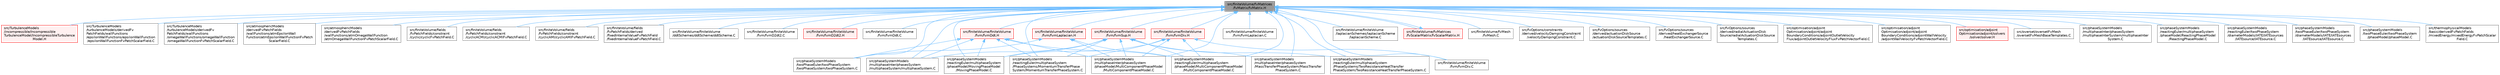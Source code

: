 digraph "src/finiteVolume/fvMatrices/fvMatrix/fvMatrix.H"
{
 // LATEX_PDF_SIZE
  bgcolor="transparent";
  edge [fontname=Helvetica,fontsize=10,labelfontname=Helvetica,labelfontsize=10];
  node [fontname=Helvetica,fontsize=10,shape=box,height=0.2,width=0.4];
  Node1 [id="Node000001",label="src/finiteVolume/fvMatrices\l/fvMatrix/fvMatrix.H",height=0.2,width=0.4,color="gray40", fillcolor="grey60", style="filled", fontcolor="black",tooltip=" "];
  Node1 -> Node2 [id="edge1_Node000001_Node000002",dir="back",color="steelblue1",style="solid",tooltip=" "];
  Node2 [id="Node000002",label="src/TurbulenceModels\l/incompressible/Incompressible\lTurbulenceModel/IncompressibleTurbulence\lModel.H",height=0.2,width=0.4,color="red", fillcolor="#FFF0F0", style="filled",URL="$IncompressibleTurbulenceModel_8H.html",tooltip=" "];
  Node1 -> Node202 [id="edge2_Node000001_Node000202",dir="back",color="steelblue1",style="solid",tooltip=" "];
  Node202 [id="Node000202",label="src/TurbulenceModels\l/turbulenceModels/derivedFv\lPatchFields/wallFunctions\l/epsilonWallFunctions/epsilonWallFunction\l/epsilonWallFunctionFvPatchScalarField.C",height=0.2,width=0.4,color="grey40", fillcolor="white", style="filled",URL="$epsilonWallFunctionFvPatchScalarField_8C.html",tooltip=" "];
  Node1 -> Node203 [id="edge3_Node000001_Node000203",dir="back",color="steelblue1",style="solid",tooltip=" "];
  Node203 [id="Node000203",label="src/TurbulenceModels\l/turbulenceModels/derivedFv\lPatchFields/wallFunctions\l/omegaWallFunctions/omegaWallFunction\l/omegaWallFunctionFvPatchScalarField.C",height=0.2,width=0.4,color="grey40", fillcolor="white", style="filled",URL="$omegaWallFunctionFvPatchScalarField_8C.html",tooltip=" "];
  Node1 -> Node204 [id="edge4_Node000001_Node000204",dir="back",color="steelblue1",style="solid",tooltip=" "];
  Node204 [id="Node000204",label="src/atmosphericModels\l/derivedFvPatchFields\l/wallFunctions/atmEpsilonWall\lFunction/atmEpsilonWallFunctionFvPatch\lScalarField.C",height=0.2,width=0.4,color="grey40", fillcolor="white", style="filled",URL="$atmEpsilonWallFunctionFvPatchScalarField_8C.html",tooltip=" "];
  Node1 -> Node205 [id="edge5_Node000001_Node000205",dir="back",color="steelblue1",style="solid",tooltip=" "];
  Node205 [id="Node000205",label="src/atmosphericModels\l/derivedFvPatchFields\l/wallFunctions/atmOmegaWallFunction\l/atmOmegaWallFunctionFvPatchScalarField.C",height=0.2,width=0.4,color="grey40", fillcolor="white", style="filled",URL="$atmOmegaWallFunctionFvPatchScalarField_8C.html",tooltip=" "];
  Node1 -> Node206 [id="edge6_Node000001_Node000206",dir="back",color="steelblue1",style="solid",tooltip=" "];
  Node206 [id="Node000206",label="src/finiteVolume/fields\l/fvPatchFields/constraint\l/cyclic/cyclicFvPatchField.C",height=0.2,width=0.4,color="grey40", fillcolor="white", style="filled",URL="$cyclicFvPatchField_8C.html",tooltip=" "];
  Node1 -> Node207 [id="edge7_Node000001_Node000207",dir="back",color="steelblue1",style="solid",tooltip=" "];
  Node207 [id="Node000207",label="src/finiteVolume/fields\l/fvPatchFields/constraint\l/cyclicACMI/cyclicACMIFvPatchField.C",height=0.2,width=0.4,color="grey40", fillcolor="white", style="filled",URL="$cyclicACMIFvPatchField_8C.html",tooltip=" "];
  Node1 -> Node208 [id="edge8_Node000001_Node000208",dir="back",color="steelblue1",style="solid",tooltip=" "];
  Node208 [id="Node000208",label="src/finiteVolume/fields\l/fvPatchFields/constraint\l/cyclicAMI/cyclicAMIFvPatchField.C",height=0.2,width=0.4,color="grey40", fillcolor="white", style="filled",URL="$cyclicAMIFvPatchField_8C.html",tooltip=" "];
  Node1 -> Node209 [id="edge9_Node000001_Node000209",dir="back",color="steelblue1",style="solid",tooltip=" "];
  Node209 [id="Node000209",label="src/finiteVolume/fields\l/fvPatchFields/derived\l/fixedInternalValueFvPatchField\l/fixedInternalValueFvPatchField.C",height=0.2,width=0.4,color="grey40", fillcolor="white", style="filled",URL="$fixedInternalValueFvPatchField_8C.html",tooltip=" "];
  Node1 -> Node210 [id="edge10_Node000001_Node000210",dir="back",color="steelblue1",style="solid",tooltip=" "];
  Node210 [id="Node000210",label="src/finiteVolume/finiteVolume\l/ddtSchemes/ddtScheme/ddtScheme.C",height=0.2,width=0.4,color="grey40", fillcolor="white", style="filled",URL="$ddtScheme_8C.html",tooltip=" "];
  Node1 -> Node211 [id="edge11_Node000001_Node000211",dir="back",color="steelblue1",style="solid",tooltip=" "];
  Node211 [id="Node000211",label="src/finiteVolume/finiteVolume\l/fvm/fvmD2dt2.C",height=0.2,width=0.4,color="grey40", fillcolor="white", style="filled",URL="$fvmD2dt2_8C.html",tooltip=" "];
  Node1 -> Node212 [id="edge12_Node000001_Node000212",dir="back",color="steelblue1",style="solid",tooltip=" "];
  Node212 [id="Node000212",label="src/finiteVolume/finiteVolume\l/fvm/fvmD2dt2.H",height=0.2,width=0.4,color="red", fillcolor="#FFF0F0", style="filled",URL="$fvmD2dt2_8H.html",tooltip="Calculate the matrix for the second-order temporal derivative."];
  Node1 -> Node264 [id="edge13_Node000001_Node000264",dir="back",color="steelblue1",style="solid",tooltip=" "];
  Node264 [id="Node000264",label="src/finiteVolume/finiteVolume\l/fvm/fvmDdt.C",height=0.2,width=0.4,color="grey40", fillcolor="white", style="filled",URL="$fvmDdt_8C.html",tooltip=" "];
  Node1 -> Node265 [id="edge14_Node000001_Node000265",dir="back",color="steelblue1",style="solid",tooltip=" "];
  Node265 [id="Node000265",label="src/finiteVolume/finiteVolume\l/fvm/fvmDdt.H",height=0.2,width=0.4,color="red", fillcolor="#FFF0F0", style="filled",URL="$fvmDdt_8H.html",tooltip="Calculate the matrix for the first temporal derivative."];
  Node265 -> Node268 [id="edge15_Node000265_Node000268",dir="back",color="steelblue1",style="solid",tooltip=" "];
  Node268 [id="Node000268",label="src/phaseSystemModels\l/multiphaseInter/phasesSystem\l/multiphaseSystem/multiphaseSystem.C",height=0.2,width=0.4,color="grey40", fillcolor="white", style="filled",URL="$multiphaseInter_2phasesSystem_2multiphaseSystem_2multiphaseSystem_8C.html",tooltip=" "];
  Node265 -> Node270 [id="edge16_Node000265_Node000270",dir="back",color="steelblue1",style="solid",tooltip=" "];
  Node270 [id="Node000270",label="src/phaseSystemModels\l/multiphaseInter/phasesSystem\l/phaseModel/MultiComponentPhaseModel\l/MultiComponentPhaseModel.C",height=0.2,width=0.4,color="grey40", fillcolor="white", style="filled",URL="$multiphaseInter_2phasesSystem_2phaseModel_2MultiComponentPhaseModel_2MultiComponentPhaseModel_8C.html",tooltip=" "];
  Node265 -> Node271 [id="edge17_Node000265_Node000271",dir="back",color="steelblue1",style="solid",tooltip=" "];
  Node271 [id="Node000271",label="src/phaseSystemModels\l/reactingEuler/multiphaseSystem\l/PhaseSystems/MomentumTransferPhase\lSystem/MomentumTransferPhaseSystem.C",height=0.2,width=0.4,color="grey40", fillcolor="white", style="filled",URL="$MomentumTransferPhaseSystem_8C.html",tooltip=" "];
  Node265 -> Node273 [id="edge18_Node000265_Node000273",dir="back",color="steelblue1",style="solid",tooltip=" "];
  Node273 [id="Node000273",label="src/phaseSystemModels\l/reactingEuler/multiphaseSystem\l/phaseModel/MovingPhaseModel\l/MovingPhaseModel.C",height=0.2,width=0.4,color="grey40", fillcolor="white", style="filled",URL="$reactingEuler_2multiphaseSystem_2phaseModel_2MovingPhaseModel_2MovingPhaseModel_8C.html",tooltip=" "];
  Node265 -> Node274 [id="edge19_Node000265_Node000274",dir="back",color="steelblue1",style="solid",tooltip=" "];
  Node274 [id="Node000274",label="src/phaseSystemModels\l/reactingEuler/multiphaseSystem\l/phaseModel/MultiComponentPhaseModel\l/MultiComponentPhaseModel.C",height=0.2,width=0.4,color="grey40", fillcolor="white", style="filled",URL="$reactingEuler_2multiphaseSystem_2phaseModel_2MultiComponentPhaseModel_2MultiComponentPhaseModel_8C.html",tooltip=" "];
  Node265 -> Node280 [id="edge20_Node000265_Node000280",dir="back",color="steelblue1",style="solid",tooltip=" "];
  Node280 [id="Node000280",label="src/phaseSystemModels\l/twoPhaseEuler/twoPhaseSystem\l/twoPhaseSystem/twoPhaseSystem.C",height=0.2,width=0.4,color="grey40", fillcolor="white", style="filled",URL="$twoPhaseEuler_2twoPhaseSystem_2twoPhaseSystem_2twoPhaseSystem_8C.html",tooltip=" "];
  Node1 -> Node284 [id="edge21_Node000001_Node000284",dir="back",color="steelblue1",style="solid",tooltip=" "];
  Node284 [id="Node000284",label="src/finiteVolume/finiteVolume\l/fvm/fvmDiv.C",height=0.2,width=0.4,color="grey40", fillcolor="white", style="filled",URL="$fvmDiv_8C.html",tooltip=" "];
  Node1 -> Node285 [id="edge22_Node000001_Node000285",dir="back",color="steelblue1",style="solid",tooltip=" "];
  Node285 [id="Node000285",label="src/finiteVolume/finiteVolume\l/fvm/fvmDiv.H",height=0.2,width=0.4,color="red", fillcolor="#FFF0F0", style="filled",URL="$fvmDiv_8H.html",tooltip="Calculate the matrix for the divergence of the given field and flux."];
  Node285 -> Node284 [id="edge23_Node000285_Node000284",dir="back",color="steelblue1",style="solid",tooltip=" "];
  Node285 -> Node270 [id="edge24_Node000285_Node000270",dir="back",color="steelblue1",style="solid",tooltip=" "];
  Node285 -> Node271 [id="edge25_Node000285_Node000271",dir="back",color="steelblue1",style="solid",tooltip=" "];
  Node285 -> Node273 [id="edge26_Node000285_Node000273",dir="back",color="steelblue1",style="solid",tooltip=" "];
  Node285 -> Node274 [id="edge27_Node000285_Node000274",dir="back",color="steelblue1",style="solid",tooltip=" "];
  Node1 -> Node288 [id="edge28_Node000001_Node000288",dir="back",color="steelblue1",style="solid",tooltip=" "];
  Node288 [id="Node000288",label="src/finiteVolume/finiteVolume\l/fvm/fvmLaplacian.C",height=0.2,width=0.4,color="grey40", fillcolor="white", style="filled",URL="$fvmLaplacian_8C.html",tooltip=" "];
  Node1 -> Node289 [id="edge29_Node000001_Node000289",dir="back",color="steelblue1",style="solid",tooltip=" "];
  Node289 [id="Node000289",label="src/finiteVolume/finiteVolume\l/fvm/fvmLaplacian.H",height=0.2,width=0.4,color="red", fillcolor="#FFF0F0", style="filled",URL="$fvmLaplacian_8H.html",tooltip="Calculate the matrix for the laplacian of the field."];
  Node289 -> Node270 [id="edge30_Node000289_Node000270",dir="back",color="steelblue1",style="solid",tooltip=" "];
  Node289 -> Node274 [id="edge31_Node000289_Node000274",dir="back",color="steelblue1",style="solid",tooltip=" "];
  Node289 -> Node280 [id="edge32_Node000289_Node000280",dir="back",color="steelblue1",style="solid",tooltip=" "];
  Node1 -> Node305 [id="edge33_Node000001_Node000305",dir="back",color="steelblue1",style="solid",tooltip=" "];
  Node305 [id="Node000305",label="src/finiteVolume/finiteVolume\l/fvm/fvmSup.H",height=0.2,width=0.4,color="red", fillcolor="#FFF0F0", style="filled",URL="$fvmSup_8H.html",tooltip="Calculate the finiteVolume matrix for implicit and explicit sources."];
  Node305 -> Node355 [id="edge34_Node000305_Node000355",dir="back",color="steelblue1",style="solid",tooltip=" "];
  Node355 [id="Node000355",label="src/phaseSystemModels\l/multiphaseInter/phasesSystem\l/MassTransferPhaseSystem/MassTransfer\lPhaseSystem.C",height=0.2,width=0.4,color="grey40", fillcolor="white", style="filled",URL="$MassTransferPhaseSystem_8C.html",tooltip=" "];
  Node305 -> Node268 [id="edge35_Node000305_Node000268",dir="back",color="steelblue1",style="solid",tooltip=" "];
  Node305 -> Node270 [id="edge36_Node000305_Node000270",dir="back",color="steelblue1",style="solid",tooltip=" "];
  Node305 -> Node271 [id="edge37_Node000305_Node000271",dir="back",color="steelblue1",style="solid",tooltip=" "];
  Node305 -> Node359 [id="edge38_Node000305_Node000359",dir="back",color="steelblue1",style="solid",tooltip=" "];
  Node359 [id="Node000359",label="src/phaseSystemModels\l/reactingEuler/multiphaseSystem\l/PhaseSystems/TwoResistanceHeatTransfer\lPhaseSystem/TwoResistanceHeatTransferPhaseSystem.C",height=0.2,width=0.4,color="grey40", fillcolor="white", style="filled",URL="$TwoResistanceHeatTransferPhaseSystem_8C.html",tooltip=" "];
  Node305 -> Node273 [id="edge39_Node000305_Node000273",dir="back",color="steelblue1",style="solid",tooltip=" "];
  Node305 -> Node274 [id="edge40_Node000305_Node000274",dir="back",color="steelblue1",style="solid",tooltip=" "];
  Node1 -> Node368 [id="edge41_Node000001_Node000368",dir="back",color="steelblue1",style="solid",tooltip=" "];
  Node368 [id="Node000368",label="src/finiteVolume/finiteVolume\l/laplacianSchemes/laplacianScheme\l/laplacianScheme.C",height=0.2,width=0.4,color="grey40", fillcolor="white", style="filled",URL="$laplacianScheme_8C.html",tooltip=" "];
  Node1 -> Node369 [id="edge42_Node000001_Node000369",dir="back",color="steelblue1",style="solid",tooltip=" "];
  Node369 [id="Node000369",label="src/finiteVolume/fvMatrices\l/fvScalarMatrix/fvScalarMatrix.H",height=0.2,width=0.4,color="red", fillcolor="#FFF0F0", style="filled",URL="$fvScalarMatrix_8H.html",tooltip="A scalar instance of fvMatrix."];
  Node369 -> Node1 [id="edge43_Node000369_Node000001",dir="back",color="steelblue1",style="solid",tooltip=" "];
  Node1 -> Node460 [id="edge44_Node000001_Node000460",dir="back",color="steelblue1",style="solid",tooltip=" "];
  Node460 [id="Node000460",label="src/finiteVolume/fvMesh\l/fvMesh.C",height=0.2,width=0.4,color="grey40", fillcolor="white", style="filled",URL="$fvMesh_8C.html",tooltip=" "];
  Node1 -> Node461 [id="edge45_Node000001_Node000461",dir="back",color="steelblue1",style="solid",tooltip=" "];
  Node461 [id="Node000461",label="src/fvOptions/constraints\l/derived/velocityDampingConstraint\l/velocityDampingConstraint.C",height=0.2,width=0.4,color="grey40", fillcolor="white", style="filled",URL="$velocityDampingConstraint_8C.html",tooltip=" "];
  Node1 -> Node462 [id="edge46_Node000001_Node000462",dir="back",color="steelblue1",style="solid",tooltip=" "];
  Node462 [id="Node000462",label="src/fvOptions/sources\l/derived/actuationDiskSource\l/actuationDiskSourceTemplates.C",height=0.2,width=0.4,color="grey40", fillcolor="white", style="filled",URL="$actuationDiskSourceTemplates_8C.html",tooltip=" "];
  Node1 -> Node463 [id="edge47_Node000001_Node000463",dir="back",color="steelblue1",style="solid",tooltip=" "];
  Node463 [id="Node000463",label="src/fvOptions/sources\l/derived/heatExchangerSource\l/heatExchangerSource.C",height=0.2,width=0.4,color="grey40", fillcolor="white", style="filled",URL="$heatExchangerSource_8C.html",tooltip=" "];
  Node1 -> Node232 [id="edge48_Node000001_Node000232",dir="back",color="steelblue1",style="solid",tooltip=" "];
  Node232 [id="Node000232",label="src/fvOptions/sources\l/derived/radialActuationDisk\lSource/radialActuationDiskSource\lTemplates.C",height=0.2,width=0.4,color="grey40", fillcolor="white", style="filled",URL="$radialActuationDiskSourceTemplates_8C.html",tooltip=" "];
  Node1 -> Node77 [id="edge49_Node000001_Node000077",dir="back",color="steelblue1",style="solid",tooltip=" "];
  Node77 [id="Node000077",label="src/optimisation/adjoint\lOptimisation/adjoint/adjoint\lBoundaryConditions/adjointOutletVelocity\lFlux/adjointOutletVelocityFluxFvPatchVectorField.C",height=0.2,width=0.4,color="grey40", fillcolor="white", style="filled",URL="$adjointOutletVelocityFluxFvPatchVectorField_8C.html",tooltip=" "];
  Node1 -> Node81 [id="edge50_Node000001_Node000081",dir="back",color="steelblue1",style="solid",tooltip=" "];
  Node81 [id="Node000081",label="src/optimisation/adjoint\lOptimisation/adjoint/adjoint\lBoundaryConditions/adjointWallVelocity\l/adjointWallVelocityFvPatchVectorField.C",height=0.2,width=0.4,color="grey40", fillcolor="white", style="filled",URL="$adjointWallVelocityFvPatchVectorField_8C.html",tooltip=" "];
  Node1 -> Node464 [id="edge51_Node000001_Node000464",dir="back",color="steelblue1",style="solid",tooltip=" "];
  Node464 [id="Node000464",label="src/optimisation/adjoint\lOptimisation/adjoint/solvers\l/solver/solver.H",height=0.2,width=0.4,color="red", fillcolor="#FFF0F0", style="filled",URL="$solver_8H.html",tooltip=" "];
  Node1 -> Node492 [id="edge52_Node000001_Node000492",dir="back",color="steelblue1",style="solid",tooltip=" "];
  Node492 [id="Node000492",label="src/overset/oversetFvMesh\l/oversetFvMeshBaseTemplates.C",height=0.2,width=0.4,color="grey40", fillcolor="white", style="filled",URL="$oversetFvMeshBaseTemplates_8C.html",tooltip=" "];
  Node1 -> Node355 [id="edge53_Node000001_Node000355",dir="back",color="steelblue1",style="solid",tooltip=" "];
  Node1 -> Node493 [id="edge54_Node000001_Node000493",dir="back",color="steelblue1",style="solid",tooltip=" "];
  Node493 [id="Node000493",label="src/phaseSystemModels\l/multiphaseInter/phasesSystem\l/multiphaseInterSystem/multiphaseInter\lSystem.C",height=0.2,width=0.4,color="grey40", fillcolor="white", style="filled",URL="$multiphaseInterSystem_8C.html",tooltip=" "];
  Node1 -> Node268 [id="edge55_Node000001_Node000268",dir="back",color="steelblue1",style="solid",tooltip=" "];
  Node1 -> Node270 [id="edge56_Node000001_Node000270",dir="back",color="steelblue1",style="solid",tooltip=" "];
  Node1 -> Node271 [id="edge57_Node000001_Node000271",dir="back",color="steelblue1",style="solid",tooltip=" "];
  Node1 -> Node359 [id="edge58_Node000001_Node000359",dir="back",color="steelblue1",style="solid",tooltip=" "];
  Node1 -> Node273 [id="edge59_Node000001_Node000273",dir="back",color="steelblue1",style="solid",tooltip=" "];
  Node1 -> Node274 [id="edge60_Node000001_Node000274",dir="back",color="steelblue1",style="solid",tooltip=" "];
  Node1 -> Node494 [id="edge61_Node000001_Node000494",dir="back",color="steelblue1",style="solid",tooltip=" "];
  Node494 [id="Node000494",label="src/phaseSystemModels\l/reactingEuler/multiphaseSystem\l/phaseModel/ReactingPhaseModel\l/ReactingPhaseModel.C",height=0.2,width=0.4,color="grey40", fillcolor="white", style="filled",URL="$ReactingPhaseModel_8C.html",tooltip=" "];
  Node1 -> Node495 [id="edge62_Node000001_Node000495",dir="back",color="steelblue1",style="solid",tooltip=" "];
  Node495 [id="Node000495",label="src/phaseSystemModels\l/reactingEuler/twoPhaseSystem\l/diameterModels/IATE/IATEsources\l/IATEsource/IATEsource.C",height=0.2,width=0.4,color="grey40", fillcolor="white", style="filled",URL="$reactingEuler_2twoPhaseSystem_2diameterModels_2IATE_2IATEsources_2IATEsource_2IATEsource_8C.html",tooltip=" "];
  Node1 -> Node496 [id="edge63_Node000001_Node000496",dir="back",color="steelblue1",style="solid",tooltip=" "];
  Node496 [id="Node000496",label="src/phaseSystemModels\l/twoPhaseEuler/twoPhaseSystem\l/diameterModels/IATE/IATEsources\l/IATEsource/IATEsource.C",height=0.2,width=0.4,color="grey40", fillcolor="white", style="filled",URL="$twoPhaseEuler_2twoPhaseSystem_2diameterModels_2IATE_2IATEsources_2IATEsource_2IATEsource_8C.html",tooltip=" "];
  Node1 -> Node497 [id="edge64_Node000001_Node000497",dir="back",color="steelblue1",style="solid",tooltip=" "];
  Node497 [id="Node000497",label="src/phaseSystemModels\l/twoPhaseEuler/twoPhaseSystem\l/phaseModel/phaseModel.C",height=0.2,width=0.4,color="grey40", fillcolor="white", style="filled",URL="$src_2phaseSystemModels_2twoPhaseEuler_2twoPhaseSystem_2phaseModel_2phaseModel_8C.html",tooltip=" "];
  Node1 -> Node280 [id="edge65_Node000001_Node000280",dir="back",color="steelblue1",style="solid",tooltip=" "];
  Node1 -> Node498 [id="edge66_Node000001_Node000498",dir="back",color="steelblue1",style="solid",tooltip=" "];
  Node498 [id="Node000498",label="src/thermophysicalModels\l/basic/derivedFvPatchFields\l/mixedEnergy/mixedEnergyFvPatchScalar\lField.C",height=0.2,width=0.4,color="grey40", fillcolor="white", style="filled",URL="$mixedEnergyFvPatchScalarField_8C.html",tooltip=" "];
}
